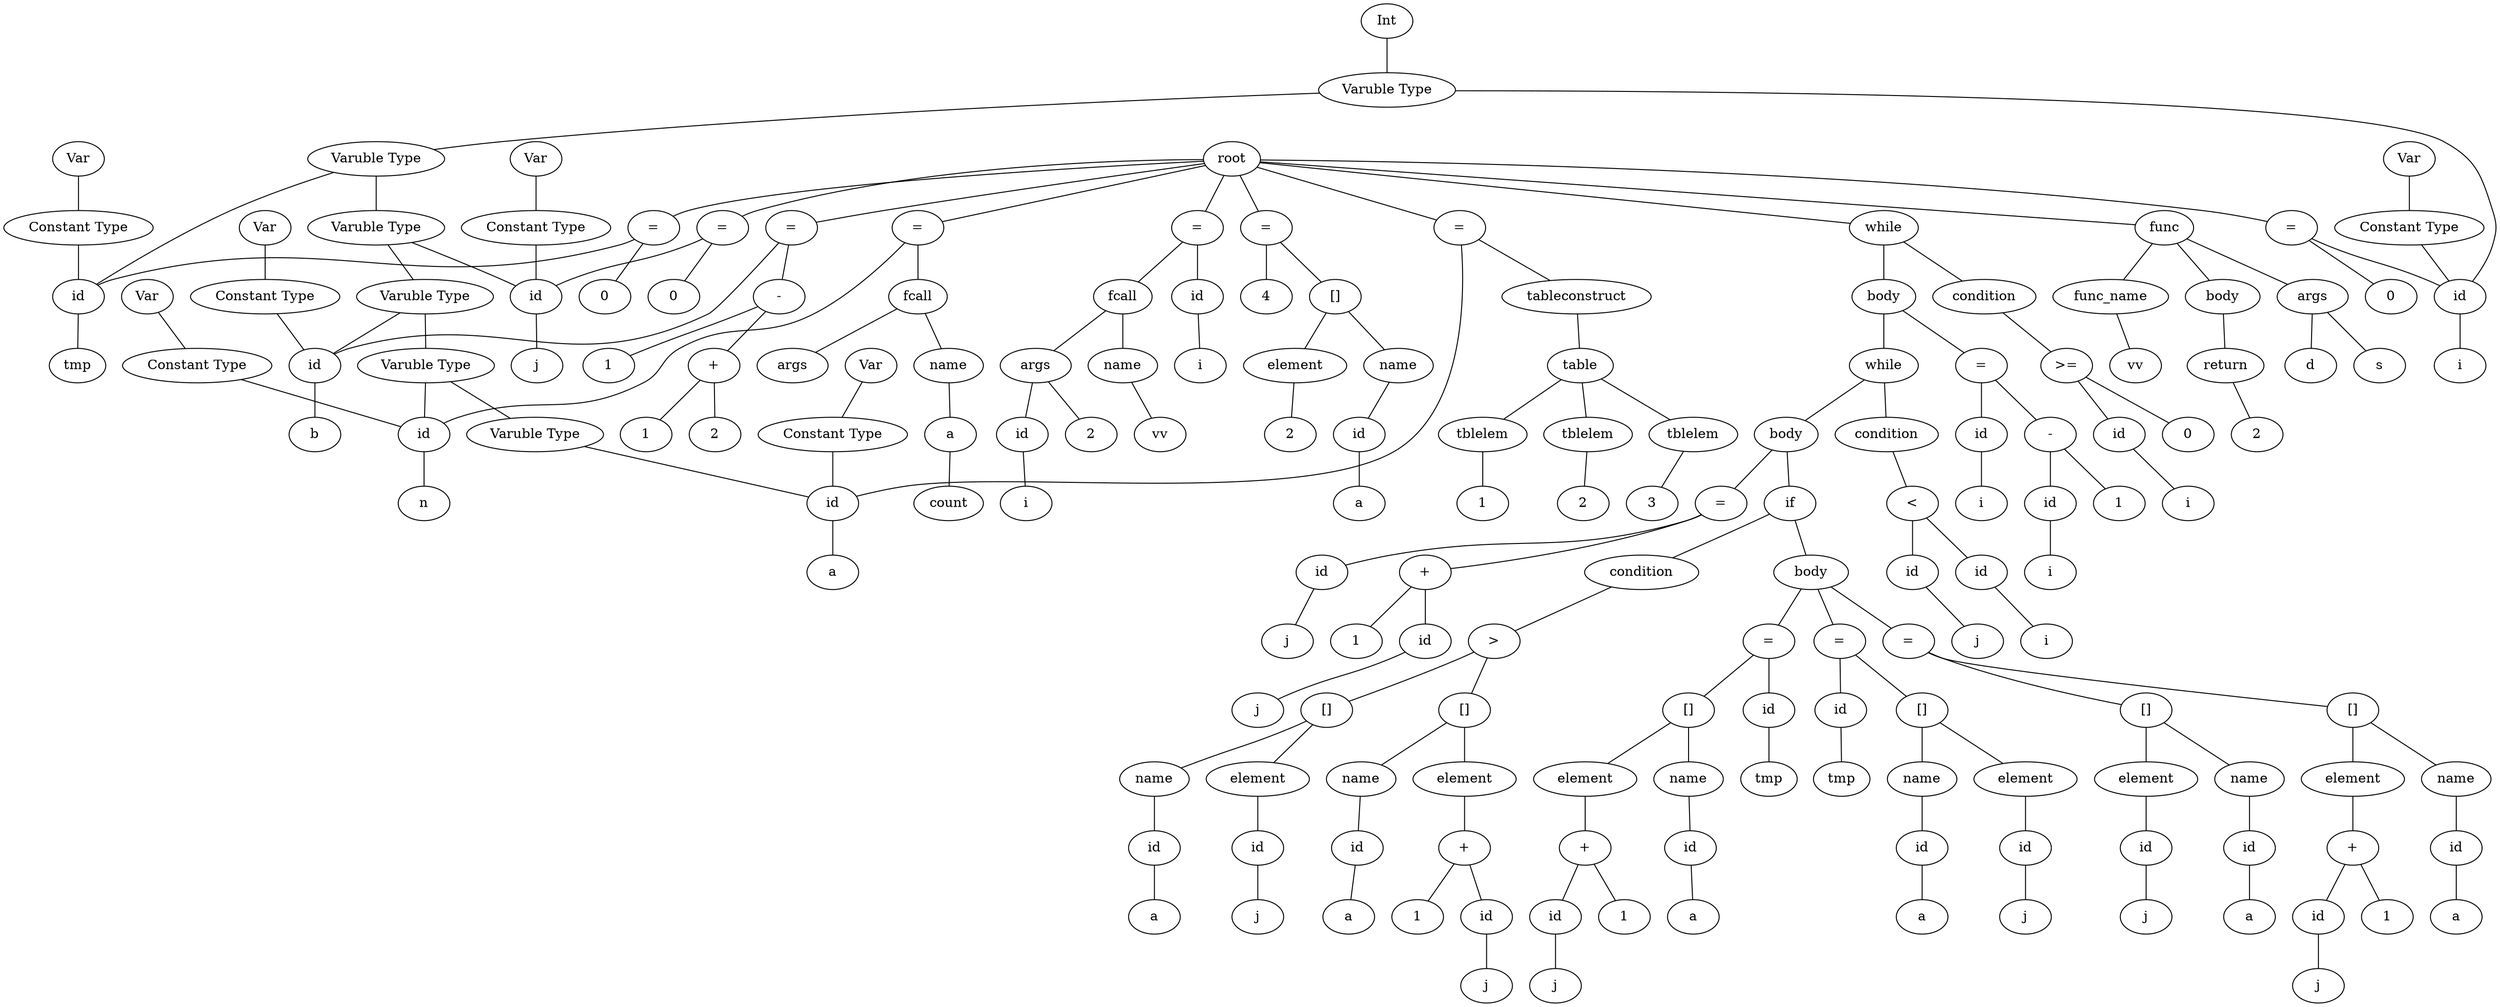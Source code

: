 graph graphname {
root;
assign0[label = "="];
root--assign0;
expr0[label = "id"];
assign0--expr0;
type0[label = "Varuble Type"];
type0--expr0;
type1[label = "Int"];
type1--type0;
consttype0[label = "Constant Type"];
consttype0--expr0;
consttype1[label = "Var"];
consttype1--consttype0;
expr1[label = "a"];
expr0--expr1;
expr2[label = "tableconstruct"];
assign0--expr2;
table0[label = "table"];
expr2--table0;
table00[label = "tblelem"];
table0--table00;
expr3[label = "1"];
table00--expr3;
table01[label = "tblelem"];
table0--table01;
expr4[label = "2"];
table01--expr4;
table02[label = "tblelem"];
table0--table02;
expr5[label = "3"];
table02--expr5;
assign1[label = "="];
root--assign1;
expr6[label = "[]"];
assign1--expr6;
expr6name[label = "name"];
expr7[label = "id"];
expr6name--expr7;
expr8[label = "a"];
expr7--expr8;
expr6--expr6name;
expr6args[label = " element "];
expr6 -- expr6args;
expr9[label = "2"];
expr6args--expr9;
expr10[label = "4"];
assign1--expr10;
assign2[label = "="];
root--assign2;
expr11[label = "id"];
assign2--expr11;
type1[label = "Varuble Type"];
type1--expr11;
type2[label = "Void"];
type2--type1;
consttype2[label = "Constant Type"];
consttype2--expr11;
consttype3[label = "Var"];
consttype3--consttype2;
expr12[label = "n"];
expr11--expr12;
expr13[label = "fcall"];
assign2--expr13;
expr13name[label = "name"];
expr14[label = "a"];
expr13name--expr14;
expr15[label = "count"];
expr14--expr15;
expr13--expr13name;
expr13args[label = " args "];
expr13 -- expr13args;
assign3[label = "="];
root--assign3;
expr16[label = "id"];
assign3--expr16;
type2[label = "Varuble Type"];
type2--expr16;
type3[label = "Int"];
type3--type2;
consttype4[label = "Constant Type"];
consttype4--expr16;
consttype5[label = "Var"];
consttype5--consttype4;
expr17[label = "b"];
expr16--expr17;
expr18[label = "-"];
assign3--expr18;
expr19[label = "1"];
expr18--expr19;
expr20[label = "+"];
expr18--expr20;
expr21[label = "1"];
expr20--expr21;
expr22[label = "2"];
expr20--expr22;
assign4[label = "="];
root--assign4;
expr23[label = "id"];
assign4--expr23;
type3[label = "Varuble Type"];
type3--expr23;
type4[label = "Int"];
type4--type3;
consttype6[label = "Constant Type"];
consttype6--expr23;
consttype7[label = "Var"];
consttype7--consttype6;
expr24[label = "j"];
expr23--expr24;
expr25[label = "0"];
assign4--expr25;
assign5[label = "="];
root--assign5;
expr26[label = "id"];
assign5--expr26;
type4[label = "Varuble Type"];
type4--expr26;
type5[label = "Int"];
type5--type4;
consttype8[label = "Constant Type"];
consttype8--expr26;
consttype9[label = "Var"];
consttype9--consttype8;
expr27[label = "tmp"];
expr26--expr27;
expr28[label = "0"];
assign5--expr28;
while0[label = "while"];
root--while0;
while0condition[label = "condition"];
while0--while0condition;expr29[label = ">="];
while0condition--expr29;
expr30[label = "id"];
expr29--expr30;
expr31[label = "i"];
expr30--expr31;
expr32[label = "0"];
expr29--expr32;
while0body[label = "body"];
while0--while0body;while1[label = "while"];
while0body--while1;
while1condition[label = "condition"];
while1--while1condition;expr33[label = "<"];
while1condition--expr33;
expr34[label = "id"];
expr33--expr34;
expr35[label = "j"];
expr34--expr35;
expr36[label = "id"];
expr33--expr36;
expr37[label = "i"];
expr36--expr37;
while1body[label = "body"];
while1--while1body;if0[label = "if"];
while1body--if0;if0condition[label = " condition "];
if0 -- if0condition;
expr38[label = ">"];
if0condition--expr38;
expr39[label = "[]"];
expr38--expr39;
expr39name[label = "name"];
expr40[label = "id"];
expr39name--expr40;
expr41[label = "a"];
expr40--expr41;
expr39--expr39name;
expr39args[label = " element "];
expr39 -- expr39args;
expr42[label = "id"];
expr39args--expr42;
expr43[label = "j"];
expr42--expr43;
expr44[label = "[]"];
expr38--expr44;
expr44name[label = "name"];
expr45[label = "id"];
expr44name--expr45;
expr46[label = "a"];
expr45--expr46;
expr44--expr44name;
expr44args[label = " element "];
expr44 -- expr44args;
expr47[label = "+"];
expr44args--expr47;
expr48[label = "id"];
expr47--expr48;
expr49[label = "j"];
expr48--expr49;
expr50[label = "1"];
expr47--expr50;
if0body[label = " body "];
if0 -- if0body;
assign6[label = "="];
if0body--assign6;
expr51[label = "id"];
assign6--expr51;
expr52[label = "tmp"];
expr51--expr52;
expr53[label = "[]"];
assign6--expr53;
expr53name[label = "name"];
expr54[label = "id"];
expr53name--expr54;
expr55[label = "a"];
expr54--expr55;
expr53--expr53name;
expr53args[label = " element "];
expr53 -- expr53args;
expr56[label = "id"];
expr53args--expr56;
expr57[label = "j"];
expr56--expr57;
assign7[label = "="];
if0body--assign7;
expr58[label = "[]"];
assign7--expr58;
expr58name[label = "name"];
expr59[label = "id"];
expr58name--expr59;
expr60[label = "a"];
expr59--expr60;
expr58--expr58name;
expr58args[label = " element "];
expr58 -- expr58args;
expr61[label = "id"];
expr58args--expr61;
expr62[label = "j"];
expr61--expr62;
expr63[label = "[]"];
assign7--expr63;
expr63name[label = "name"];
expr64[label = "id"];
expr63name--expr64;
expr65[label = "a"];
expr64--expr65;
expr63--expr63name;
expr63args[label = " element "];
expr63 -- expr63args;
expr66[label = "+"];
expr63args--expr66;
expr67[label = "id"];
expr66--expr67;
expr68[label = "j"];
expr67--expr68;
expr69[label = "1"];
expr66--expr69;
assign8[label = "="];
if0body--assign8;
expr70[label = "[]"];
assign8--expr70;
expr70name[label = "name"];
expr71[label = "id"];
expr70name--expr71;
expr72[label = "a"];
expr71--expr72;
expr70--expr70name;
expr70args[label = " element "];
expr70 -- expr70args;
expr73[label = "+"];
expr70args--expr73;
expr74[label = "id"];
expr73--expr74;
expr75[label = "j"];
expr74--expr75;
expr76[label = "1"];
expr73--expr76;
expr77[label = "id"];
assign8--expr77;
expr78[label = "tmp"];
expr77--expr78;
assign9[label = "="];
while1body--assign9;
expr79[label = "id"];
assign9--expr79;
expr80[label = "j"];
expr79--expr80;
expr81[label = "+"];
assign9--expr81;
expr82[label = "id"];
expr81--expr82;
expr83[label = "j"];
expr82--expr83;
expr84[label = "1"];
expr81--expr84;
assign10[label = "="];
while0body--assign10;
expr85[label = "id"];
assign10--expr85;
expr86[label = "i"];
expr85--expr86;
expr87[label = "-"];
assign10--expr87;
expr88[label = "id"];
expr87--expr88;
expr89[label = "i"];
expr88--expr89;
expr90[label = "1"];
expr87--expr90;
assign11[label = "="];
root--assign11;
expr91[label = "id"];
assign11--expr91;
type5[label = "Varuble Type"];
type5--expr91;
type6[label = "Int"];
type6--type5;
consttype10[label = "Constant Type"];
consttype10--expr91;
consttype11[label = "Var"];
consttype11--consttype10;
expr92[label = "i"];
expr91--expr92;
expr93[label = "0"];
assign11--expr93;
func0[label = "func"];
root--func0;
func0name[label = "func_name"];
expr94[label = "vv"];
func0name--expr94;
func0--func0name;
func0args[label = " args "];
func0 -- func0args;
expr95[label = "s"];
func0args--expr95;
expr96[label = "d"];
func0args--expr96;
func0body[label = " body "];
func0 -- func0body;
return12[label = "return"];
func0body--return12;
expr97[label = "2"];
return12--expr97;
assign13[label = "="];
root--assign13;
expr98[label = "id"];
assign13--expr98;
expr99[label = "i"];
expr98--expr99;
expr100[label = "fcall"];
assign13--expr100;
expr100name[label = "name"];
expr101[label = "vv"];
expr100name--expr101;
expr100--expr100name;
expr100args[label = " args "];
expr100 -- expr100args;
expr102[label = "id"];
expr100args--expr102;
expr103[label = "i"];
expr102--expr103;
expr104[label = "2"];
expr100args--expr104;
}
